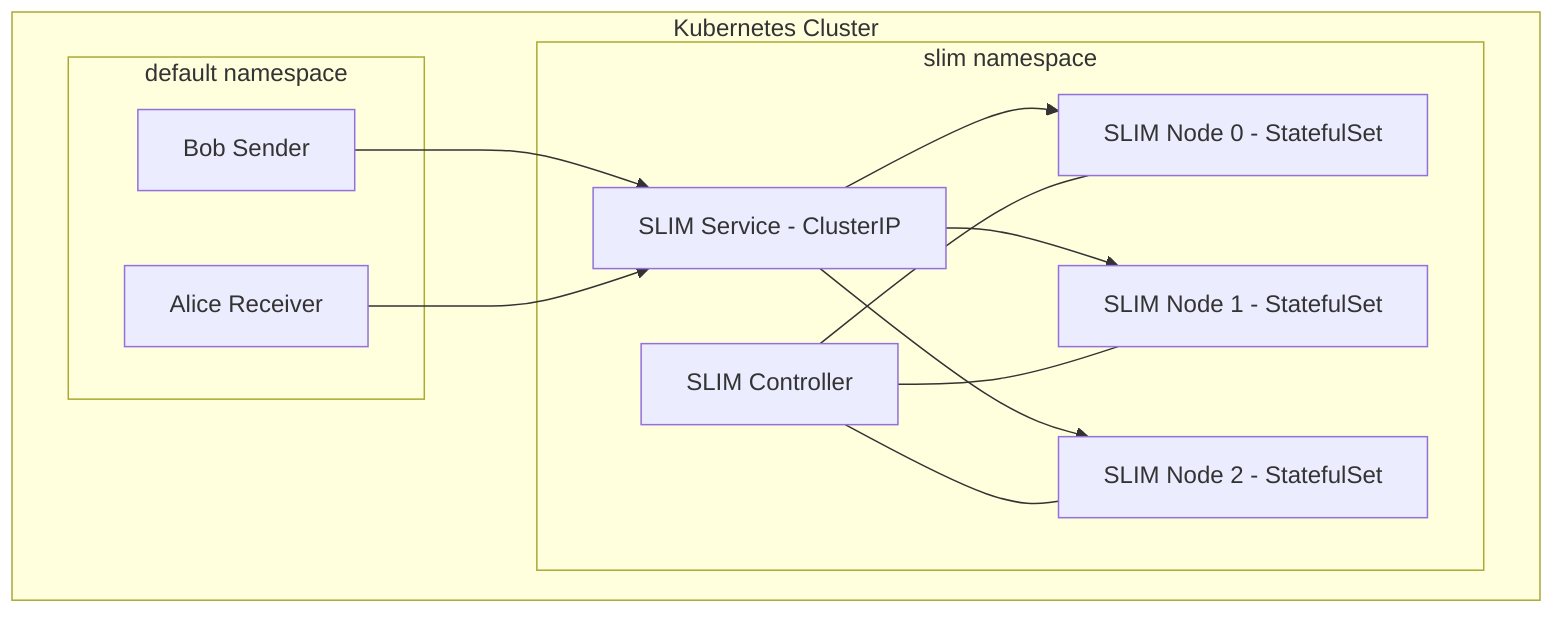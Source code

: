 graph TB
    subgraph "Kubernetes Cluster"
        subgraph "slim namespace"
            CONTROLLER[SLIM Controller]
            SLIM1[SLIM Node 0 - StatefulSet]
            SLIM2[SLIM Node 1 - StatefulSet]
            SLIM3[SLIM Node 2 - StatefulSet]
            SVC[SLIM Service - ClusterIP]
            SVC --> SLIM1
            SVC --> SLIM2
            SVC --> SLIM3
            CONTROLLER --- SLIM1
            CONTROLLER --- SLIM2
            CONTROLLER --- SLIM3
        end

        subgraph "default namespace"
            BOB[Bob Sender]
            ALICE[Alice Receiver]
        end
    end

    BOB --> SVC
    ALICE --> SVC